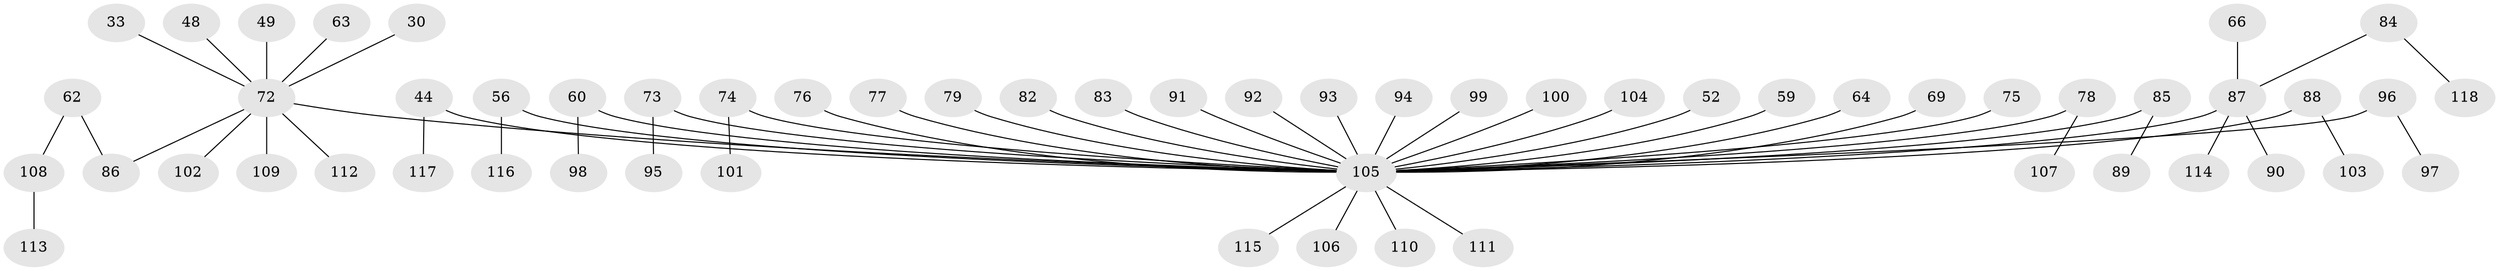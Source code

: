 // original degree distribution, {5: 0.00847457627118644, 6: 0.01694915254237288, 3: 0.1271186440677966, 8: 0.00847457627118644, 2: 0.2711864406779661, 4: 0.09322033898305085, 1: 0.4745762711864407}
// Generated by graph-tools (version 1.1) at 2025/53/03/09/25 04:53:32]
// undirected, 59 vertices, 58 edges
graph export_dot {
graph [start="1"]
  node [color=gray90,style=filled];
  30;
  33;
  44;
  48;
  49;
  52;
  56;
  59;
  60;
  62;
  63;
  64;
  66;
  69;
  72 [super="+13+47+14+29+43"];
  73;
  74;
  75;
  76;
  77;
  78;
  79;
  82;
  83;
  84;
  85;
  86 [super="+36"];
  87 [super="+61"];
  88 [super="+15+45+31+58+81"];
  89;
  90;
  91;
  92;
  93;
  94;
  95;
  96;
  97;
  98;
  99;
  100;
  101;
  102;
  103;
  104;
  105 [super="+7+8+32+6+40+17+22+27+18+65+54+34+21+26+80+28+50+71+57+68+39+41+46+51"];
  106;
  107;
  108;
  109;
  110;
  111;
  112;
  113;
  114;
  115;
  116;
  117;
  118;
  30 -- 72;
  33 -- 72;
  44 -- 117;
  44 -- 105;
  48 -- 72;
  49 -- 72;
  52 -- 105;
  56 -- 116;
  56 -- 105;
  59 -- 105;
  60 -- 98;
  60 -- 105;
  62 -- 108;
  62 -- 86;
  63 -- 72;
  64 -- 105;
  66 -- 87;
  69 -- 105;
  72 -- 112;
  72 -- 102;
  72 -- 105;
  72 -- 86;
  72 -- 109;
  73 -- 95;
  73 -- 105;
  74 -- 101;
  74 -- 105;
  75 -- 105;
  76 -- 105;
  77 -- 105;
  78 -- 107;
  78 -- 105;
  79 -- 105;
  82 -- 105;
  83 -- 105;
  84 -- 118;
  84 -- 87;
  85 -- 89;
  85 -- 105;
  87 -- 114;
  87 -- 90;
  87 -- 105;
  88 -- 105;
  88 -- 103;
  91 -- 105;
  92 -- 105;
  93 -- 105;
  94 -- 105;
  96 -- 97;
  96 -- 105;
  99 -- 105;
  100 -- 105;
  104 -- 105;
  105 -- 106;
  105 -- 111;
  105 -- 115;
  105 -- 110;
  108 -- 113;
}
